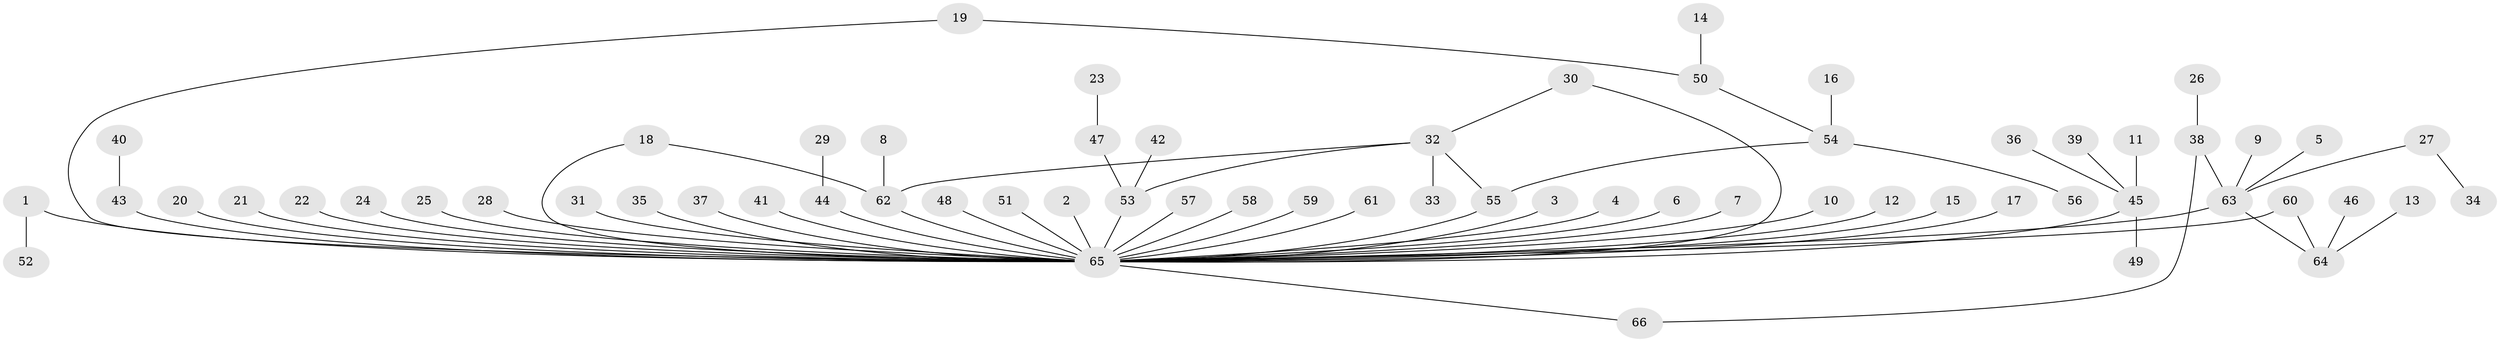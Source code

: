// original degree distribution, {2: 0.19696969696969696, 43: 0.007575757575757576, 7: 0.015151515151515152, 9: 0.007575757575757576, 5: 0.022727272727272728, 6: 0.030303030303030304, 1: 0.6212121212121212, 4: 0.030303030303030304, 3: 0.06818181818181818}
// Generated by graph-tools (version 1.1) at 2025/49/03/09/25 03:49:52]
// undirected, 66 vertices, 72 edges
graph export_dot {
graph [start="1"]
  node [color=gray90,style=filled];
  1;
  2;
  3;
  4;
  5;
  6;
  7;
  8;
  9;
  10;
  11;
  12;
  13;
  14;
  15;
  16;
  17;
  18;
  19;
  20;
  21;
  22;
  23;
  24;
  25;
  26;
  27;
  28;
  29;
  30;
  31;
  32;
  33;
  34;
  35;
  36;
  37;
  38;
  39;
  40;
  41;
  42;
  43;
  44;
  45;
  46;
  47;
  48;
  49;
  50;
  51;
  52;
  53;
  54;
  55;
  56;
  57;
  58;
  59;
  60;
  61;
  62;
  63;
  64;
  65;
  66;
  1 -- 52 [weight=1.0];
  1 -- 65 [weight=1.0];
  2 -- 65 [weight=1.0];
  3 -- 65 [weight=1.0];
  4 -- 65 [weight=1.0];
  5 -- 63 [weight=1.0];
  6 -- 65 [weight=1.0];
  7 -- 65 [weight=1.0];
  8 -- 62 [weight=1.0];
  9 -- 63 [weight=1.0];
  10 -- 65 [weight=1.0];
  11 -- 45 [weight=1.0];
  12 -- 65 [weight=1.0];
  13 -- 64 [weight=1.0];
  14 -- 50 [weight=1.0];
  15 -- 65 [weight=1.0];
  16 -- 54 [weight=1.0];
  17 -- 65 [weight=1.0];
  18 -- 62 [weight=1.0];
  18 -- 65 [weight=1.0];
  19 -- 50 [weight=1.0];
  19 -- 65 [weight=1.0];
  20 -- 65 [weight=1.0];
  21 -- 65 [weight=1.0];
  22 -- 65 [weight=1.0];
  23 -- 47 [weight=1.0];
  24 -- 65 [weight=1.0];
  25 -- 65 [weight=1.0];
  26 -- 38 [weight=1.0];
  27 -- 34 [weight=1.0];
  27 -- 63 [weight=1.0];
  28 -- 65 [weight=1.0];
  29 -- 44 [weight=1.0];
  30 -- 32 [weight=1.0];
  30 -- 65 [weight=1.0];
  31 -- 65 [weight=1.0];
  32 -- 33 [weight=1.0];
  32 -- 53 [weight=1.0];
  32 -- 55 [weight=1.0];
  32 -- 62 [weight=1.0];
  35 -- 65 [weight=1.0];
  36 -- 45 [weight=1.0];
  37 -- 65 [weight=1.0];
  38 -- 63 [weight=1.0];
  38 -- 66 [weight=1.0];
  39 -- 45 [weight=1.0];
  40 -- 43 [weight=1.0];
  41 -- 65 [weight=1.0];
  42 -- 53 [weight=1.0];
  43 -- 65 [weight=1.0];
  44 -- 65 [weight=1.0];
  45 -- 49 [weight=1.0];
  45 -- 65 [weight=1.0];
  46 -- 64 [weight=1.0];
  47 -- 53 [weight=1.0];
  48 -- 65 [weight=1.0];
  50 -- 54 [weight=1.0];
  51 -- 65 [weight=1.0];
  53 -- 65 [weight=1.0];
  54 -- 55 [weight=1.0];
  54 -- 56 [weight=1.0];
  55 -- 65 [weight=1.0];
  57 -- 65 [weight=1.0];
  58 -- 65 [weight=1.0];
  59 -- 65 [weight=1.0];
  60 -- 64 [weight=1.0];
  60 -- 65 [weight=1.0];
  61 -- 65 [weight=1.0];
  62 -- 65 [weight=1.0];
  63 -- 64 [weight=1.0];
  63 -- 65 [weight=1.0];
  65 -- 66 [weight=1.0];
}
